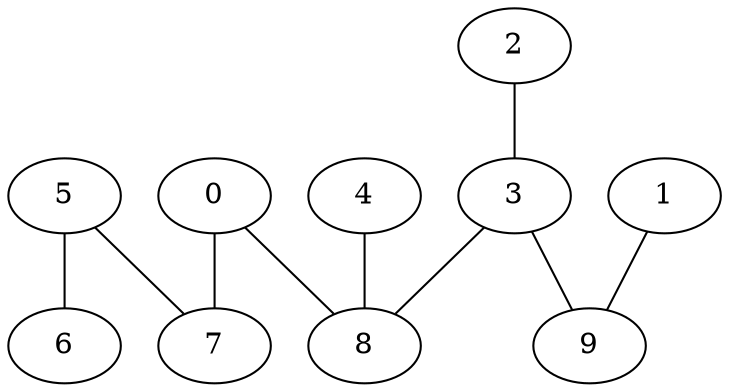 strict graph {
0;
1;
2;
3;
4;
5;
6;
7;
8;
9;
0 -- 7;
0 -- 8;
1 -- 9;
2 -- 3;
3 -- 8;
3 -- 9;
4 -- 8;
5 -- 6;
5 -- 7;
}
